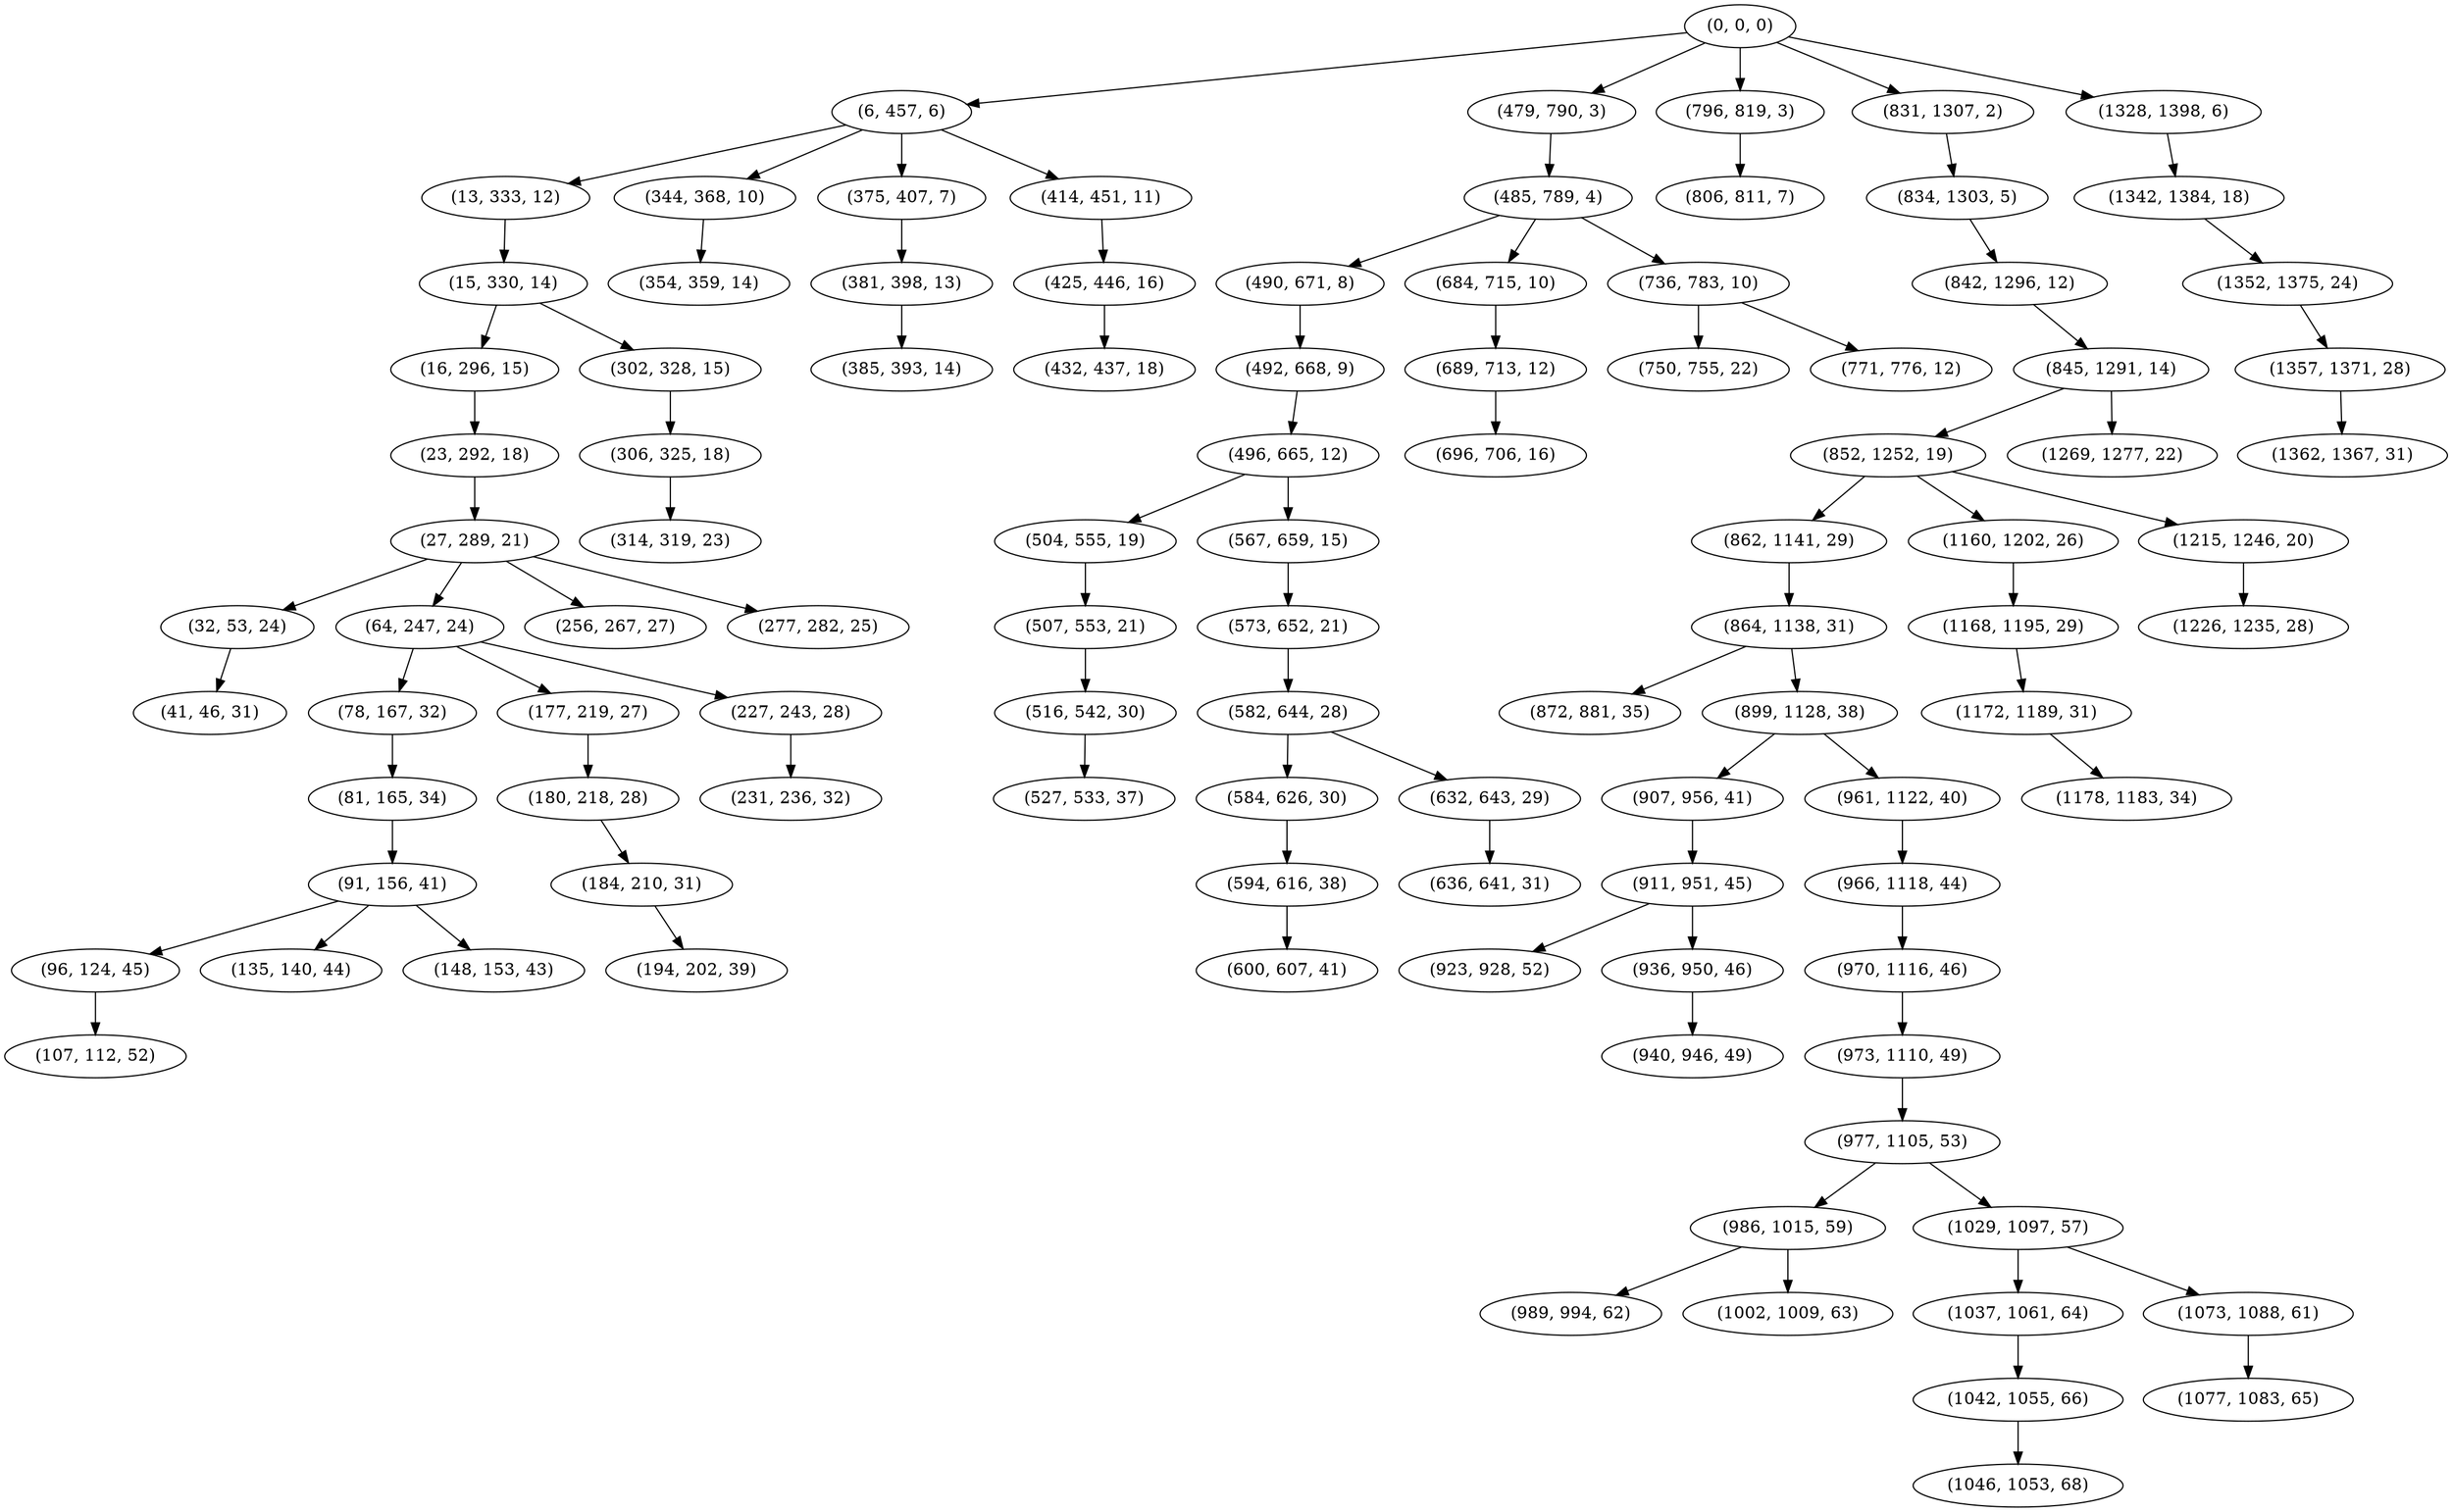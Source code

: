 digraph tree {
    "(0, 0, 0)";
    "(6, 457, 6)";
    "(13, 333, 12)";
    "(15, 330, 14)";
    "(16, 296, 15)";
    "(23, 292, 18)";
    "(27, 289, 21)";
    "(32, 53, 24)";
    "(41, 46, 31)";
    "(64, 247, 24)";
    "(78, 167, 32)";
    "(81, 165, 34)";
    "(91, 156, 41)";
    "(96, 124, 45)";
    "(107, 112, 52)";
    "(135, 140, 44)";
    "(148, 153, 43)";
    "(177, 219, 27)";
    "(180, 218, 28)";
    "(184, 210, 31)";
    "(194, 202, 39)";
    "(227, 243, 28)";
    "(231, 236, 32)";
    "(256, 267, 27)";
    "(277, 282, 25)";
    "(302, 328, 15)";
    "(306, 325, 18)";
    "(314, 319, 23)";
    "(344, 368, 10)";
    "(354, 359, 14)";
    "(375, 407, 7)";
    "(381, 398, 13)";
    "(385, 393, 14)";
    "(414, 451, 11)";
    "(425, 446, 16)";
    "(432, 437, 18)";
    "(479, 790, 3)";
    "(485, 789, 4)";
    "(490, 671, 8)";
    "(492, 668, 9)";
    "(496, 665, 12)";
    "(504, 555, 19)";
    "(507, 553, 21)";
    "(516, 542, 30)";
    "(527, 533, 37)";
    "(567, 659, 15)";
    "(573, 652, 21)";
    "(582, 644, 28)";
    "(584, 626, 30)";
    "(594, 616, 38)";
    "(600, 607, 41)";
    "(632, 643, 29)";
    "(636, 641, 31)";
    "(684, 715, 10)";
    "(689, 713, 12)";
    "(696, 706, 16)";
    "(736, 783, 10)";
    "(750, 755, 22)";
    "(771, 776, 12)";
    "(796, 819, 3)";
    "(806, 811, 7)";
    "(831, 1307, 2)";
    "(834, 1303, 5)";
    "(842, 1296, 12)";
    "(845, 1291, 14)";
    "(852, 1252, 19)";
    "(862, 1141, 29)";
    "(864, 1138, 31)";
    "(872, 881, 35)";
    "(899, 1128, 38)";
    "(907, 956, 41)";
    "(911, 951, 45)";
    "(923, 928, 52)";
    "(936, 950, 46)";
    "(940, 946, 49)";
    "(961, 1122, 40)";
    "(966, 1118, 44)";
    "(970, 1116, 46)";
    "(973, 1110, 49)";
    "(977, 1105, 53)";
    "(986, 1015, 59)";
    "(989, 994, 62)";
    "(1002, 1009, 63)";
    "(1029, 1097, 57)";
    "(1037, 1061, 64)";
    "(1042, 1055, 66)";
    "(1046, 1053, 68)";
    "(1073, 1088, 61)";
    "(1077, 1083, 65)";
    "(1160, 1202, 26)";
    "(1168, 1195, 29)";
    "(1172, 1189, 31)";
    "(1178, 1183, 34)";
    "(1215, 1246, 20)";
    "(1226, 1235, 28)";
    "(1269, 1277, 22)";
    "(1328, 1398, 6)";
    "(1342, 1384, 18)";
    "(1352, 1375, 24)";
    "(1357, 1371, 28)";
    "(1362, 1367, 31)";
    "(0, 0, 0)" -> "(6, 457, 6)";
    "(0, 0, 0)" -> "(479, 790, 3)";
    "(0, 0, 0)" -> "(796, 819, 3)";
    "(0, 0, 0)" -> "(831, 1307, 2)";
    "(0, 0, 0)" -> "(1328, 1398, 6)";
    "(6, 457, 6)" -> "(13, 333, 12)";
    "(6, 457, 6)" -> "(344, 368, 10)";
    "(6, 457, 6)" -> "(375, 407, 7)";
    "(6, 457, 6)" -> "(414, 451, 11)";
    "(13, 333, 12)" -> "(15, 330, 14)";
    "(15, 330, 14)" -> "(16, 296, 15)";
    "(15, 330, 14)" -> "(302, 328, 15)";
    "(16, 296, 15)" -> "(23, 292, 18)";
    "(23, 292, 18)" -> "(27, 289, 21)";
    "(27, 289, 21)" -> "(32, 53, 24)";
    "(27, 289, 21)" -> "(64, 247, 24)";
    "(27, 289, 21)" -> "(256, 267, 27)";
    "(27, 289, 21)" -> "(277, 282, 25)";
    "(32, 53, 24)" -> "(41, 46, 31)";
    "(64, 247, 24)" -> "(78, 167, 32)";
    "(64, 247, 24)" -> "(177, 219, 27)";
    "(64, 247, 24)" -> "(227, 243, 28)";
    "(78, 167, 32)" -> "(81, 165, 34)";
    "(81, 165, 34)" -> "(91, 156, 41)";
    "(91, 156, 41)" -> "(96, 124, 45)";
    "(91, 156, 41)" -> "(135, 140, 44)";
    "(91, 156, 41)" -> "(148, 153, 43)";
    "(96, 124, 45)" -> "(107, 112, 52)";
    "(177, 219, 27)" -> "(180, 218, 28)";
    "(180, 218, 28)" -> "(184, 210, 31)";
    "(184, 210, 31)" -> "(194, 202, 39)";
    "(227, 243, 28)" -> "(231, 236, 32)";
    "(302, 328, 15)" -> "(306, 325, 18)";
    "(306, 325, 18)" -> "(314, 319, 23)";
    "(344, 368, 10)" -> "(354, 359, 14)";
    "(375, 407, 7)" -> "(381, 398, 13)";
    "(381, 398, 13)" -> "(385, 393, 14)";
    "(414, 451, 11)" -> "(425, 446, 16)";
    "(425, 446, 16)" -> "(432, 437, 18)";
    "(479, 790, 3)" -> "(485, 789, 4)";
    "(485, 789, 4)" -> "(490, 671, 8)";
    "(485, 789, 4)" -> "(684, 715, 10)";
    "(485, 789, 4)" -> "(736, 783, 10)";
    "(490, 671, 8)" -> "(492, 668, 9)";
    "(492, 668, 9)" -> "(496, 665, 12)";
    "(496, 665, 12)" -> "(504, 555, 19)";
    "(496, 665, 12)" -> "(567, 659, 15)";
    "(504, 555, 19)" -> "(507, 553, 21)";
    "(507, 553, 21)" -> "(516, 542, 30)";
    "(516, 542, 30)" -> "(527, 533, 37)";
    "(567, 659, 15)" -> "(573, 652, 21)";
    "(573, 652, 21)" -> "(582, 644, 28)";
    "(582, 644, 28)" -> "(584, 626, 30)";
    "(582, 644, 28)" -> "(632, 643, 29)";
    "(584, 626, 30)" -> "(594, 616, 38)";
    "(594, 616, 38)" -> "(600, 607, 41)";
    "(632, 643, 29)" -> "(636, 641, 31)";
    "(684, 715, 10)" -> "(689, 713, 12)";
    "(689, 713, 12)" -> "(696, 706, 16)";
    "(736, 783, 10)" -> "(750, 755, 22)";
    "(736, 783, 10)" -> "(771, 776, 12)";
    "(796, 819, 3)" -> "(806, 811, 7)";
    "(831, 1307, 2)" -> "(834, 1303, 5)";
    "(834, 1303, 5)" -> "(842, 1296, 12)";
    "(842, 1296, 12)" -> "(845, 1291, 14)";
    "(845, 1291, 14)" -> "(852, 1252, 19)";
    "(845, 1291, 14)" -> "(1269, 1277, 22)";
    "(852, 1252, 19)" -> "(862, 1141, 29)";
    "(852, 1252, 19)" -> "(1160, 1202, 26)";
    "(852, 1252, 19)" -> "(1215, 1246, 20)";
    "(862, 1141, 29)" -> "(864, 1138, 31)";
    "(864, 1138, 31)" -> "(872, 881, 35)";
    "(864, 1138, 31)" -> "(899, 1128, 38)";
    "(899, 1128, 38)" -> "(907, 956, 41)";
    "(899, 1128, 38)" -> "(961, 1122, 40)";
    "(907, 956, 41)" -> "(911, 951, 45)";
    "(911, 951, 45)" -> "(923, 928, 52)";
    "(911, 951, 45)" -> "(936, 950, 46)";
    "(936, 950, 46)" -> "(940, 946, 49)";
    "(961, 1122, 40)" -> "(966, 1118, 44)";
    "(966, 1118, 44)" -> "(970, 1116, 46)";
    "(970, 1116, 46)" -> "(973, 1110, 49)";
    "(973, 1110, 49)" -> "(977, 1105, 53)";
    "(977, 1105, 53)" -> "(986, 1015, 59)";
    "(977, 1105, 53)" -> "(1029, 1097, 57)";
    "(986, 1015, 59)" -> "(989, 994, 62)";
    "(986, 1015, 59)" -> "(1002, 1009, 63)";
    "(1029, 1097, 57)" -> "(1037, 1061, 64)";
    "(1029, 1097, 57)" -> "(1073, 1088, 61)";
    "(1037, 1061, 64)" -> "(1042, 1055, 66)";
    "(1042, 1055, 66)" -> "(1046, 1053, 68)";
    "(1073, 1088, 61)" -> "(1077, 1083, 65)";
    "(1160, 1202, 26)" -> "(1168, 1195, 29)";
    "(1168, 1195, 29)" -> "(1172, 1189, 31)";
    "(1172, 1189, 31)" -> "(1178, 1183, 34)";
    "(1215, 1246, 20)" -> "(1226, 1235, 28)";
    "(1328, 1398, 6)" -> "(1342, 1384, 18)";
    "(1342, 1384, 18)" -> "(1352, 1375, 24)";
    "(1352, 1375, 24)" -> "(1357, 1371, 28)";
    "(1357, 1371, 28)" -> "(1362, 1367, 31)";
}
